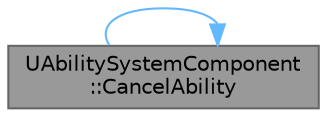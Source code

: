 digraph "UAbilitySystemComponent::CancelAbility"
{
 // INTERACTIVE_SVG=YES
 // LATEX_PDF_SIZE
  bgcolor="transparent";
  edge [fontname=Helvetica,fontsize=10,labelfontname=Helvetica,labelfontsize=10];
  node [fontname=Helvetica,fontsize=10,shape=box,height=0.2,width=0.4];
  rankdir="LR";
  Node1 [id="Node000001",label="UAbilitySystemComponent\l::CancelAbility",height=0.2,width=0.4,color="gray40", fillcolor="grey60", style="filled", fontcolor="black",tooltip="Cancels the specified ability CDO."];
  Node1 -> Node1 [id="edge1_Node000001_Node000001",color="steelblue1",style="solid",tooltip=" "];
}
